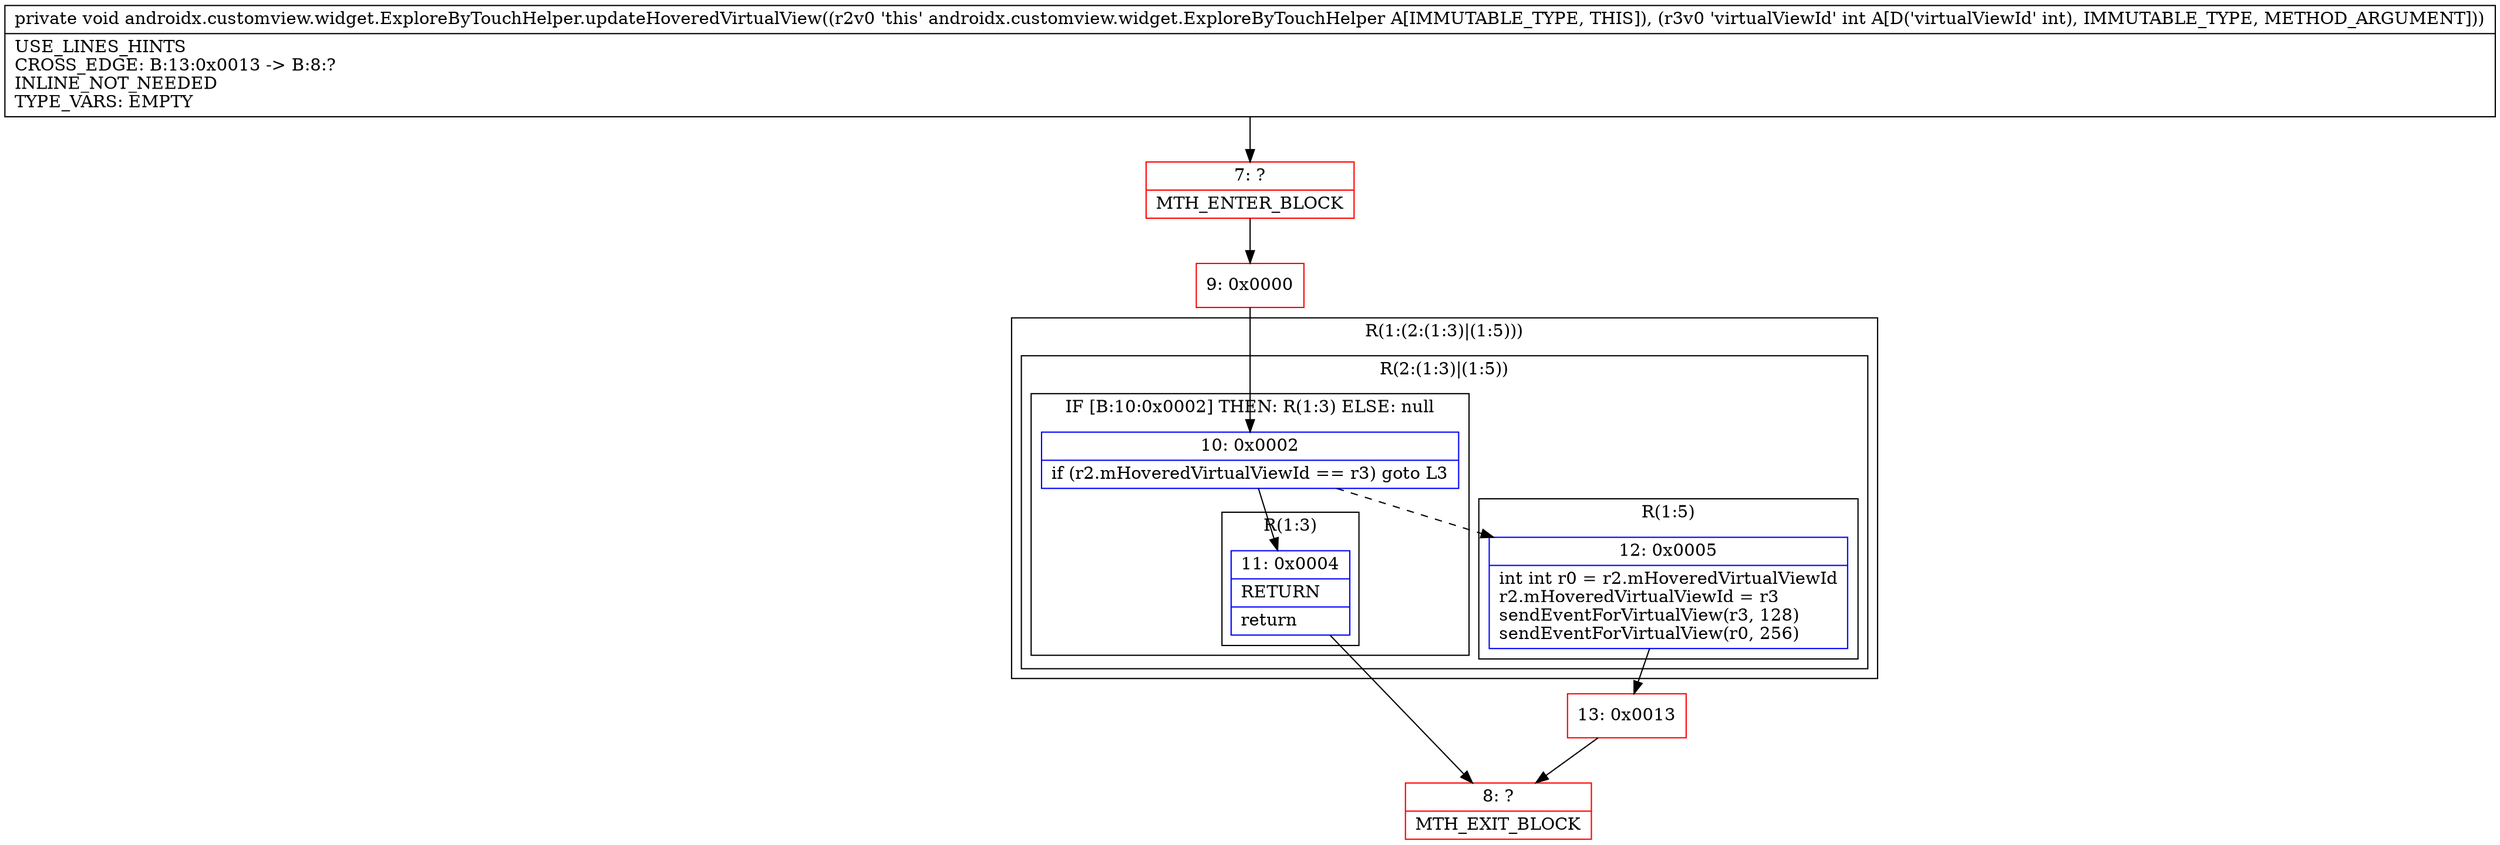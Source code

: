 digraph "CFG forandroidx.customview.widget.ExploreByTouchHelper.updateHoveredVirtualView(I)V" {
subgraph cluster_Region_546506994 {
label = "R(1:(2:(1:3)|(1:5)))";
node [shape=record,color=blue];
subgraph cluster_Region_827598915 {
label = "R(2:(1:3)|(1:5))";
node [shape=record,color=blue];
subgraph cluster_IfRegion_660525207 {
label = "IF [B:10:0x0002] THEN: R(1:3) ELSE: null";
node [shape=record,color=blue];
Node_10 [shape=record,label="{10\:\ 0x0002|if (r2.mHoveredVirtualViewId == r3) goto L3\l}"];
subgraph cluster_Region_895503070 {
label = "R(1:3)";
node [shape=record,color=blue];
Node_11 [shape=record,label="{11\:\ 0x0004|RETURN\l|return\l}"];
}
}
subgraph cluster_Region_582442411 {
label = "R(1:5)";
node [shape=record,color=blue];
Node_12 [shape=record,label="{12\:\ 0x0005|int int r0 = r2.mHoveredVirtualViewId\lr2.mHoveredVirtualViewId = r3\lsendEventForVirtualView(r3, 128)\lsendEventForVirtualView(r0, 256)\l}"];
}
}
}
Node_7 [shape=record,color=red,label="{7\:\ ?|MTH_ENTER_BLOCK\l}"];
Node_9 [shape=record,color=red,label="{9\:\ 0x0000}"];
Node_8 [shape=record,color=red,label="{8\:\ ?|MTH_EXIT_BLOCK\l}"];
Node_13 [shape=record,color=red,label="{13\:\ 0x0013}"];
MethodNode[shape=record,label="{private void androidx.customview.widget.ExploreByTouchHelper.updateHoveredVirtualView((r2v0 'this' androidx.customview.widget.ExploreByTouchHelper A[IMMUTABLE_TYPE, THIS]), (r3v0 'virtualViewId' int A[D('virtualViewId' int), IMMUTABLE_TYPE, METHOD_ARGUMENT]))  | USE_LINES_HINTS\lCROSS_EDGE: B:13:0x0013 \-\> B:8:?\lINLINE_NOT_NEEDED\lTYPE_VARS: EMPTY\l}"];
MethodNode -> Node_7;Node_10 -> Node_11;
Node_10 -> Node_12[style=dashed];
Node_11 -> Node_8;
Node_12 -> Node_13;
Node_7 -> Node_9;
Node_9 -> Node_10;
Node_13 -> Node_8;
}

